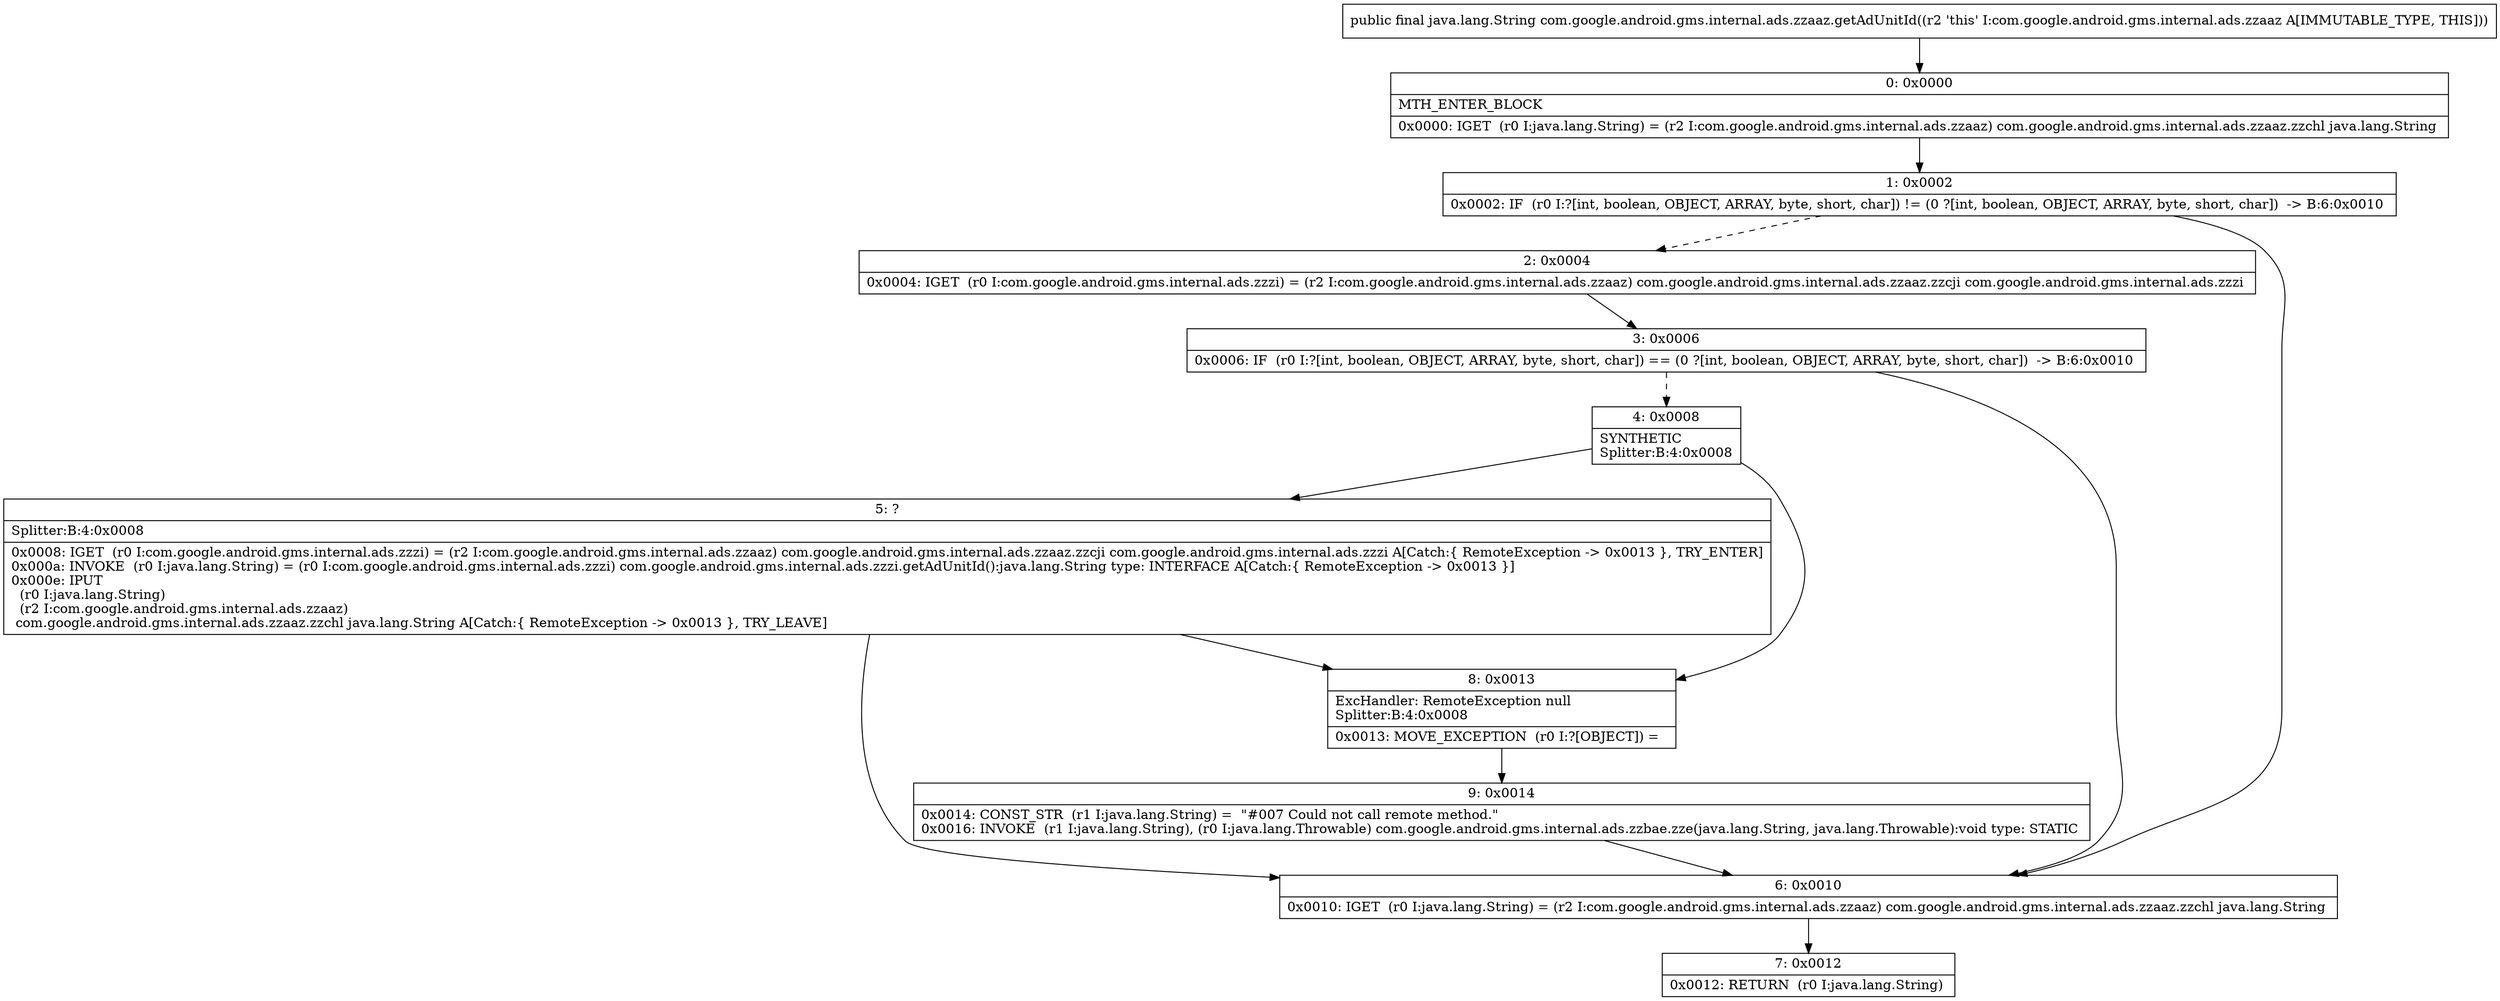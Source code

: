 digraph "CFG forcom.google.android.gms.internal.ads.zzaaz.getAdUnitId()Ljava\/lang\/String;" {
Node_0 [shape=record,label="{0\:\ 0x0000|MTH_ENTER_BLOCK\l|0x0000: IGET  (r0 I:java.lang.String) = (r2 I:com.google.android.gms.internal.ads.zzaaz) com.google.android.gms.internal.ads.zzaaz.zzchl java.lang.String \l}"];
Node_1 [shape=record,label="{1\:\ 0x0002|0x0002: IF  (r0 I:?[int, boolean, OBJECT, ARRAY, byte, short, char]) != (0 ?[int, boolean, OBJECT, ARRAY, byte, short, char])  \-\> B:6:0x0010 \l}"];
Node_2 [shape=record,label="{2\:\ 0x0004|0x0004: IGET  (r0 I:com.google.android.gms.internal.ads.zzzi) = (r2 I:com.google.android.gms.internal.ads.zzaaz) com.google.android.gms.internal.ads.zzaaz.zzcji com.google.android.gms.internal.ads.zzzi \l}"];
Node_3 [shape=record,label="{3\:\ 0x0006|0x0006: IF  (r0 I:?[int, boolean, OBJECT, ARRAY, byte, short, char]) == (0 ?[int, boolean, OBJECT, ARRAY, byte, short, char])  \-\> B:6:0x0010 \l}"];
Node_4 [shape=record,label="{4\:\ 0x0008|SYNTHETIC\lSplitter:B:4:0x0008\l}"];
Node_5 [shape=record,label="{5\:\ ?|Splitter:B:4:0x0008\l|0x0008: IGET  (r0 I:com.google.android.gms.internal.ads.zzzi) = (r2 I:com.google.android.gms.internal.ads.zzaaz) com.google.android.gms.internal.ads.zzaaz.zzcji com.google.android.gms.internal.ads.zzzi A[Catch:\{ RemoteException \-\> 0x0013 \}, TRY_ENTER]\l0x000a: INVOKE  (r0 I:java.lang.String) = (r0 I:com.google.android.gms.internal.ads.zzzi) com.google.android.gms.internal.ads.zzzi.getAdUnitId():java.lang.String type: INTERFACE A[Catch:\{ RemoteException \-\> 0x0013 \}]\l0x000e: IPUT  \l  (r0 I:java.lang.String)\l  (r2 I:com.google.android.gms.internal.ads.zzaaz)\l com.google.android.gms.internal.ads.zzaaz.zzchl java.lang.String A[Catch:\{ RemoteException \-\> 0x0013 \}, TRY_LEAVE]\l}"];
Node_6 [shape=record,label="{6\:\ 0x0010|0x0010: IGET  (r0 I:java.lang.String) = (r2 I:com.google.android.gms.internal.ads.zzaaz) com.google.android.gms.internal.ads.zzaaz.zzchl java.lang.String \l}"];
Node_7 [shape=record,label="{7\:\ 0x0012|0x0012: RETURN  (r0 I:java.lang.String) \l}"];
Node_8 [shape=record,label="{8\:\ 0x0013|ExcHandler: RemoteException null\lSplitter:B:4:0x0008\l|0x0013: MOVE_EXCEPTION  (r0 I:?[OBJECT]) =  \l}"];
Node_9 [shape=record,label="{9\:\ 0x0014|0x0014: CONST_STR  (r1 I:java.lang.String) =  \"#007 Could not call remote method.\" \l0x0016: INVOKE  (r1 I:java.lang.String), (r0 I:java.lang.Throwable) com.google.android.gms.internal.ads.zzbae.zze(java.lang.String, java.lang.Throwable):void type: STATIC \l}"];
MethodNode[shape=record,label="{public final java.lang.String com.google.android.gms.internal.ads.zzaaz.getAdUnitId((r2 'this' I:com.google.android.gms.internal.ads.zzaaz A[IMMUTABLE_TYPE, THIS])) }"];
MethodNode -> Node_0;
Node_0 -> Node_1;
Node_1 -> Node_2[style=dashed];
Node_1 -> Node_6;
Node_2 -> Node_3;
Node_3 -> Node_4[style=dashed];
Node_3 -> Node_6;
Node_4 -> Node_5;
Node_4 -> Node_8;
Node_5 -> Node_6;
Node_5 -> Node_8;
Node_6 -> Node_7;
Node_8 -> Node_9;
Node_9 -> Node_6;
}

